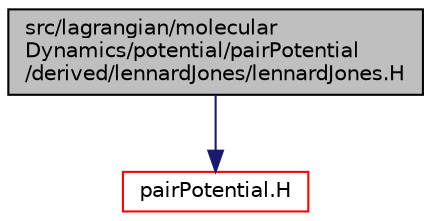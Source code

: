 digraph "src/lagrangian/molecularDynamics/potential/pairPotential/derived/lennardJones/lennardJones.H"
{
  bgcolor="transparent";
  edge [fontname="Helvetica",fontsize="10",labelfontname="Helvetica",labelfontsize="10"];
  node [fontname="Helvetica",fontsize="10",shape=record];
  Node1 [label="src/lagrangian/molecular\lDynamics/potential/pairPotential\l/derived/lennardJones/lennardJones.H",height=0.2,width=0.4,color="black", fillcolor="grey75", style="filled" fontcolor="black"];
  Node1 -> Node2 [color="midnightblue",fontsize="10",style="solid",fontname="Helvetica"];
  Node2 [label="pairPotential.H",height=0.2,width=0.4,color="red",URL="$pairPotential_8H.html"];
}
